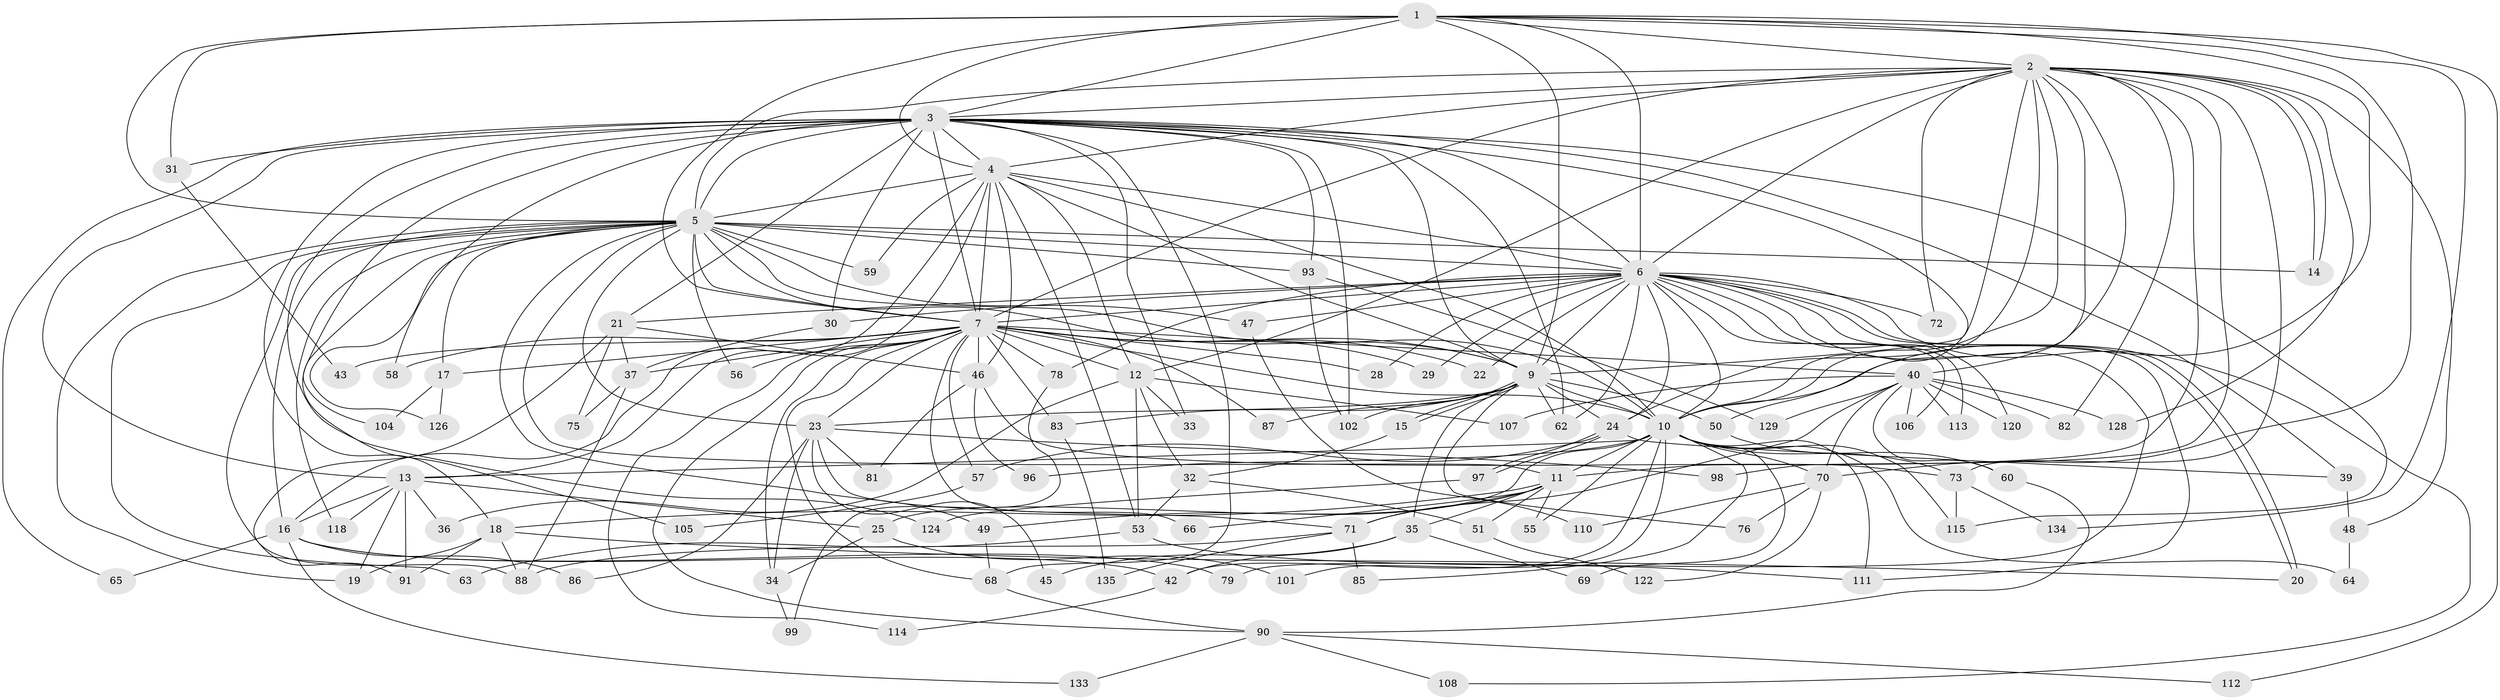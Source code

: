 // original degree distribution, {13: 0.007194244604316547, 23: 0.02158273381294964, 26: 0.007194244604316547, 15: 0.007194244604316547, 27: 0.007194244604316547, 29: 0.007194244604316547, 17: 0.007194244604316547, 20: 0.007194244604316547, 9: 0.02158273381294964, 8: 0.007194244604316547, 3: 0.22302158273381295, 7: 0.014388489208633094, 4: 0.07913669064748201, 5: 0.050359712230215826, 2: 0.5035971223021583, 11: 0.007194244604316547, 6: 0.02158273381294964}
// Generated by graph-tools (version 1.1) at 2025/11/02/27/25 16:11:09]
// undirected, 104 vertices, 252 edges
graph export_dot {
graph [start="1"]
  node [color=gray90,style=filled];
  1 [super="+94"];
  2 [super="+80"];
  3 [super="+67"];
  4 [super="+109"];
  5 [super="+116"];
  6 [super="+131"];
  7 [super="+8"];
  9 [super="+38"];
  10 [super="+92"];
  11 [super="+27"];
  12 [super="+132"];
  13 [super="+44"];
  14;
  15;
  16 [super="+103"];
  17;
  18 [super="+84"];
  19;
  20 [super="+74"];
  21 [super="+52"];
  22;
  23 [super="+89"];
  24 [super="+26"];
  25;
  28;
  29;
  30;
  31 [super="+54"];
  32;
  33;
  34 [super="+41"];
  35;
  36;
  37 [super="+61"];
  39;
  40 [super="+117"];
  42;
  43;
  45;
  46 [super="+139"];
  47;
  48;
  49 [super="+119"];
  50;
  51;
  53 [super="+77"];
  55;
  56;
  57;
  58;
  59;
  60;
  62 [super="+123"];
  63;
  64;
  65;
  66;
  68;
  69;
  70;
  71 [super="+130"];
  72;
  73 [super="+95"];
  75;
  76;
  78;
  79;
  81;
  82;
  83;
  85;
  86;
  87 [super="+125"];
  88 [super="+100"];
  90 [super="+127"];
  91 [super="+121"];
  93;
  96;
  97;
  98;
  99;
  101;
  102 [super="+136"];
  104;
  105;
  106;
  107;
  108;
  110;
  111 [super="+138"];
  112;
  113;
  114;
  115 [super="+137"];
  118;
  120;
  122;
  124;
  126;
  128;
  129;
  133;
  134;
  135;
  1 -- 2;
  1 -- 3;
  1 -- 4;
  1 -- 5;
  1 -- 6;
  1 -- 7 [weight=2];
  1 -- 9;
  1 -- 10;
  1 -- 31 [weight=2];
  1 -- 112;
  1 -- 134;
  1 -- 70;
  2 -- 3;
  2 -- 4;
  2 -- 5 [weight=2];
  2 -- 6;
  2 -- 7 [weight=2];
  2 -- 9;
  2 -- 10;
  2 -- 11;
  2 -- 12;
  2 -- 14;
  2 -- 14;
  2 -- 40;
  2 -- 48;
  2 -- 50;
  2 -- 72;
  2 -- 73;
  2 -- 82;
  2 -- 98;
  2 -- 128;
  2 -- 24;
  3 -- 4;
  3 -- 5 [weight=2];
  3 -- 6;
  3 -- 7 [weight=2];
  3 -- 9;
  3 -- 10;
  3 -- 13;
  3 -- 18;
  3 -- 21;
  3 -- 30;
  3 -- 31;
  3 -- 33;
  3 -- 39;
  3 -- 58;
  3 -- 65;
  3 -- 68;
  3 -- 93;
  3 -- 102;
  3 -- 104;
  3 -- 124;
  3 -- 115;
  3 -- 62;
  4 -- 5;
  4 -- 6;
  4 -- 7 [weight=2];
  4 -- 9;
  4 -- 10;
  4 -- 12;
  4 -- 16;
  4 -- 46;
  4 -- 53;
  4 -- 59;
  4 -- 13;
  5 -- 6;
  5 -- 7 [weight=2];
  5 -- 9;
  5 -- 10;
  5 -- 17;
  5 -- 19;
  5 -- 47;
  5 -- 49;
  5 -- 56;
  5 -- 59;
  5 -- 63;
  5 -- 88;
  5 -- 93;
  5 -- 105;
  5 -- 118;
  5 -- 126;
  5 -- 23;
  5 -- 14;
  5 -- 16;
  5 -- 11;
  6 -- 7 [weight=2];
  6 -- 9;
  6 -- 10;
  6 -- 20;
  6 -- 20;
  6 -- 21 [weight=2];
  6 -- 22;
  6 -- 24;
  6 -- 28;
  6 -- 29;
  6 -- 30;
  6 -- 47;
  6 -- 62 [weight=2];
  6 -- 72;
  6 -- 78;
  6 -- 79;
  6 -- 106;
  6 -- 108;
  6 -- 111;
  6 -- 113;
  6 -- 120;
  7 -- 9 [weight=2];
  7 -- 10 [weight=2];
  7 -- 28;
  7 -- 37;
  7 -- 43;
  7 -- 57;
  7 -- 58;
  7 -- 78;
  7 -- 46;
  7 -- 66;
  7 -- 68;
  7 -- 17;
  7 -- 83;
  7 -- 22;
  7 -- 23;
  7 -- 87 [weight=2];
  7 -- 90;
  7 -- 29;
  7 -- 34;
  7 -- 40;
  7 -- 114;
  7 -- 56;
  7 -- 12;
  9 -- 10;
  9 -- 15;
  9 -- 15;
  9 -- 23;
  9 -- 24 [weight=2];
  9 -- 35;
  9 -- 62;
  9 -- 76;
  9 -- 83;
  9 -- 87;
  9 -- 102;
  9 -- 50;
  10 -- 11;
  10 -- 13;
  10 -- 25;
  10 -- 55;
  10 -- 64;
  10 -- 69;
  10 -- 70;
  10 -- 85;
  10 -- 96;
  10 -- 101;
  10 -- 115;
  10 -- 42;
  10 -- 73;
  10 -- 111;
  11 -- 18;
  11 -- 35;
  11 -- 49;
  11 -- 51;
  11 -- 66;
  11 -- 71;
  11 -- 55;
  12 -- 32;
  12 -- 33;
  12 -- 36;
  12 -- 107;
  12 -- 53;
  13 -- 16;
  13 -- 19;
  13 -- 25;
  13 -- 36;
  13 -- 118;
  13 -- 91;
  15 -- 32;
  16 -- 42;
  16 -- 65;
  16 -- 79;
  16 -- 86;
  16 -- 133;
  17 -- 104;
  17 -- 126;
  18 -- 91;
  18 -- 20;
  18 -- 88;
  18 -- 19;
  21 -- 46;
  21 -- 75;
  21 -- 91;
  21 -- 37;
  23 -- 45;
  23 -- 71;
  23 -- 81;
  23 -- 86;
  23 -- 98;
  23 -- 34;
  24 -- 57;
  24 -- 97;
  24 -- 97;
  24 -- 39;
  25 -- 34;
  25 -- 101;
  30 -- 37;
  31 -- 43;
  32 -- 51;
  32 -- 53;
  34 -- 99;
  35 -- 42;
  35 -- 45;
  35 -- 69;
  37 -- 75;
  37 -- 88;
  39 -- 48;
  40 -- 60;
  40 -- 70;
  40 -- 82;
  40 -- 106;
  40 -- 107;
  40 -- 113;
  40 -- 120;
  40 -- 129;
  40 -- 128;
  40 -- 71;
  42 -- 114;
  46 -- 73;
  46 -- 81;
  46 -- 96;
  47 -- 110;
  48 -- 64;
  49 -- 68;
  50 -- 60;
  51 -- 122;
  53 -- 63;
  53 -- 111;
  57 -- 105;
  60 -- 90;
  68 -- 90;
  70 -- 76;
  70 -- 110;
  70 -- 122;
  71 -- 85;
  71 -- 135;
  71 -- 88;
  73 -- 115;
  73 -- 134;
  78 -- 99;
  83 -- 135;
  90 -- 108;
  90 -- 112;
  90 -- 133;
  93 -- 129;
  93 -- 102;
  97 -- 124;
}
